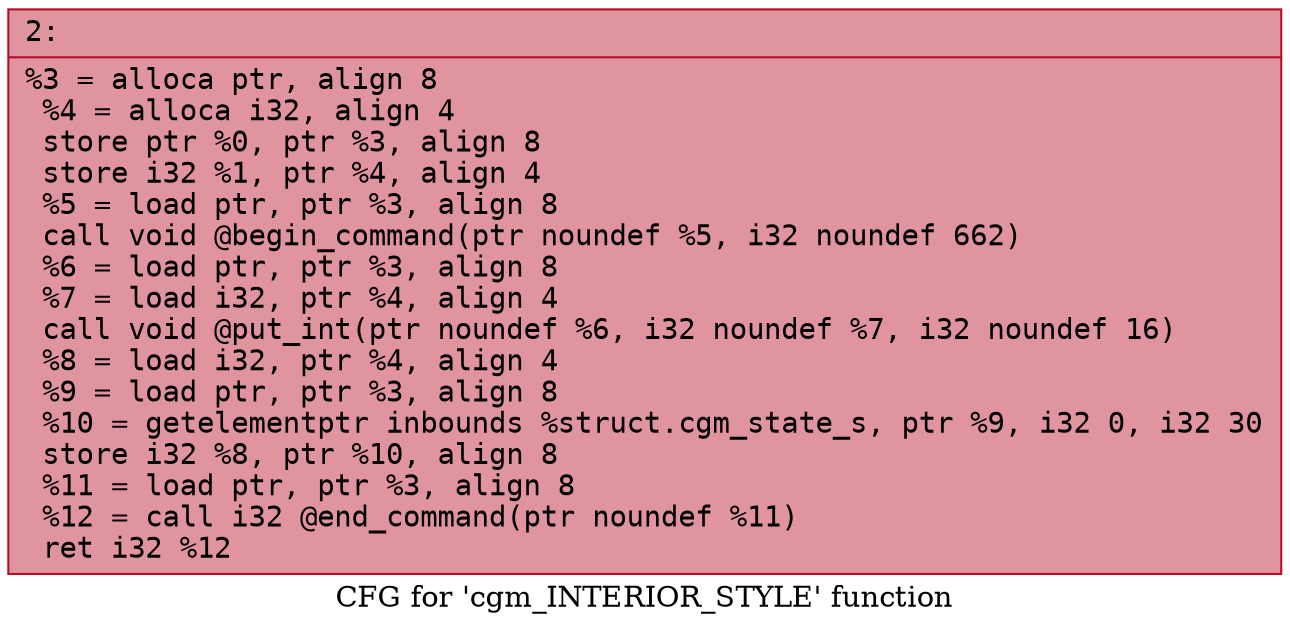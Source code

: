 digraph "CFG for 'cgm_INTERIOR_STYLE' function" {
	label="CFG for 'cgm_INTERIOR_STYLE' function";

	Node0x6000024c19a0 [shape=record,color="#b70d28ff", style=filled, fillcolor="#b70d2870" fontname="Courier",label="{2:\l|  %3 = alloca ptr, align 8\l  %4 = alloca i32, align 4\l  store ptr %0, ptr %3, align 8\l  store i32 %1, ptr %4, align 4\l  %5 = load ptr, ptr %3, align 8\l  call void @begin_command(ptr noundef %5, i32 noundef 662)\l  %6 = load ptr, ptr %3, align 8\l  %7 = load i32, ptr %4, align 4\l  call void @put_int(ptr noundef %6, i32 noundef %7, i32 noundef 16)\l  %8 = load i32, ptr %4, align 4\l  %9 = load ptr, ptr %3, align 8\l  %10 = getelementptr inbounds %struct.cgm_state_s, ptr %9, i32 0, i32 30\l  store i32 %8, ptr %10, align 8\l  %11 = load ptr, ptr %3, align 8\l  %12 = call i32 @end_command(ptr noundef %11)\l  ret i32 %12\l}"];
}
